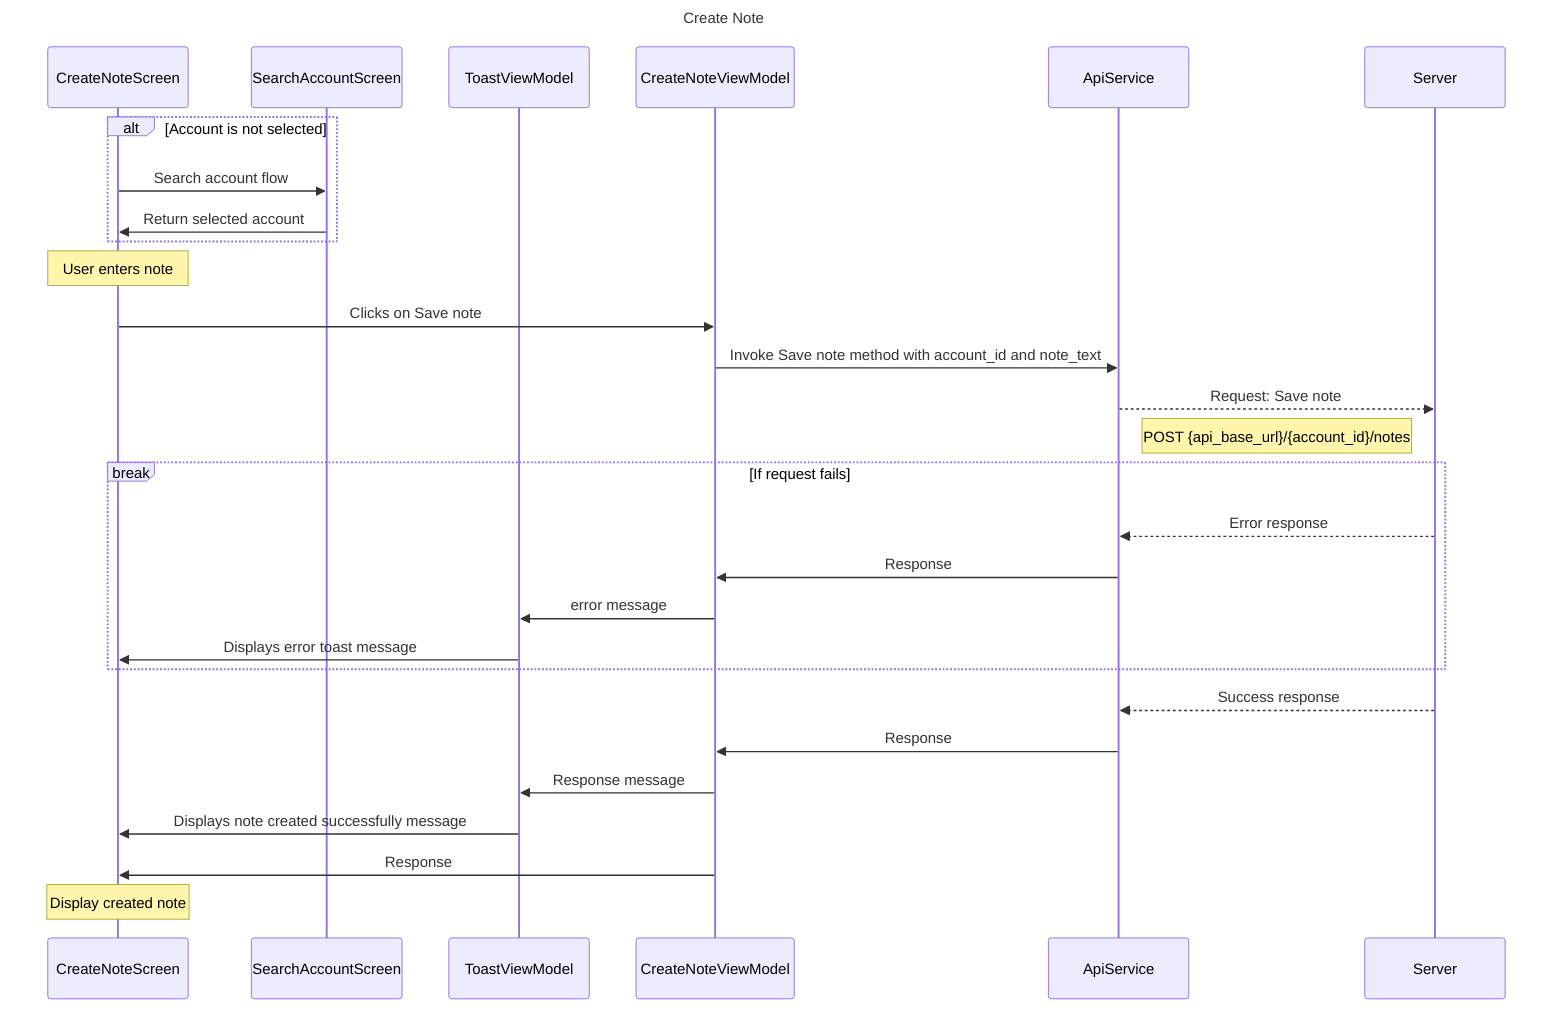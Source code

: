 sequenceDiagram
    title Create Note

    participant CNS as CreateNoteScreen
    participant SAS as SearchAccountScreen
    participant TVM as ToastViewModel
    participant CNVM as CreateNoteViewModel
    participant AS as ApiService
    participant S as Server

    alt  Account is not selected
        CNS->>SAS: Search account flow
        SAS->>CNS: Return selected account
    end

    note over CNS: User enters note

    CNS->>CNVM : Clicks on Save note
    CNVM->>AS: Invoke Save note method with account_id and note_text
    AS-->>S : Request: Save note
    note right of AS: POST {api_base_url}/{account_id}/notes

    break If request fails
        S-->>AS: Error response
        AS->>CNVM: Response
        CNVM->>TVM: error message
        TVM->>CNS: Displays error toast message
    end
    
    S-->>AS: Success response
    AS->>CNVM: Response
    CNVM->>TVM: Response message
    TVM->>CNS: Displays note created successfully message
    CNVM->>CNS: Response
    note over CNS: Display created note